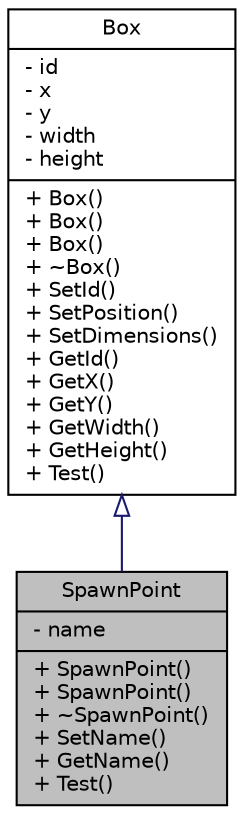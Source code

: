 digraph "SpawnPoint"
{
 // LATEX_PDF_SIZE
  bgcolor="transparent";
  edge [fontname="Helvetica",fontsize="10",labelfontname="Helvetica",labelfontsize="10"];
  node [fontname="Helvetica",fontsize="10",shape=record];
  Node1 [label="{SpawnPoint\n|- name\l|+ SpawnPoint()\l+ SpawnPoint()\l+ ~SpawnPoint()\l+ SetName()\l+ GetName()\l+ Test()\l}",height=0.2,width=0.4,color="black", fillcolor="grey75", style="filled", fontcolor="black",tooltip="Classe représentant un point d'apparition dans un monde 2D."];
  Node2 -> Node1 [dir="back",color="midnightblue",fontsize="10",style="solid",arrowtail="onormal",fontname="Helvetica"];
  Node2 [label="{Box\n|- id\l- x\l- y\l- width\l- height\l|+ Box()\l+ Box()\l+ Box()\l+ ~Box()\l+ SetId()\l+ SetPosition()\l+ SetDimensions()\l+ GetId()\l+ GetX()\l+ GetY()\l+ GetWidth()\l+ GetHeight()\l+ Test()\l}",height=0.2,width=0.4,color="black",URL="$classBox.html",tooltip="Classe représentant une boîte dans un monde 2D."];
}
